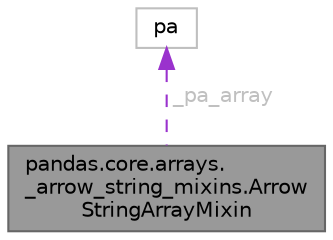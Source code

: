 digraph "pandas.core.arrays._arrow_string_mixins.ArrowStringArrayMixin"
{
 // LATEX_PDF_SIZE
  bgcolor="transparent";
  edge [fontname=Helvetica,fontsize=10,labelfontname=Helvetica,labelfontsize=10];
  node [fontname=Helvetica,fontsize=10,shape=box,height=0.2,width=0.4];
  Node1 [id="Node000001",label="pandas.core.arrays.\l_arrow_string_mixins.Arrow\lStringArrayMixin",height=0.2,width=0.4,color="gray40", fillcolor="grey60", style="filled", fontcolor="black",tooltip=" "];
  Node2 -> Node1 [id="edge2_Node000001_Node000002",dir="back",color="darkorchid3",style="dashed",tooltip=" ",label=" _pa_array",fontcolor="grey" ];
  Node2 [id="Node000002",label="pa",height=0.2,width=0.4,color="grey75", fillcolor="white", style="filled",tooltip=" "];
}
